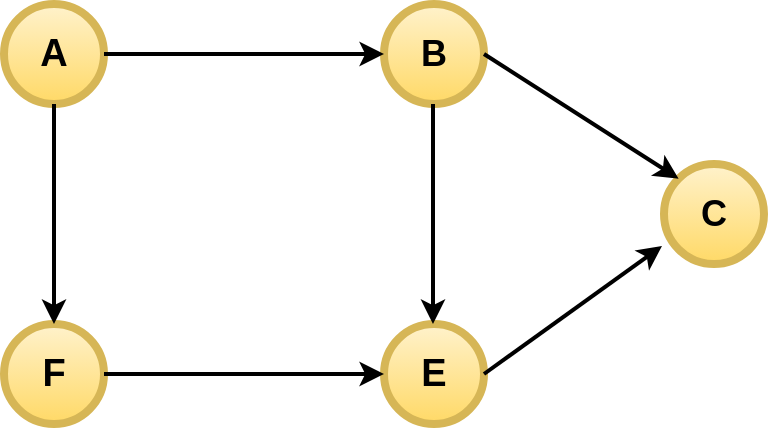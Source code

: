 <mxfile version="24.0.2" type="github">
  <diagram name="Page-1" id="IQhDEu-CzyqysFeyJH2f">
    <mxGraphModel dx="880" dy="434" grid="1" gridSize="10" guides="1" tooltips="1" connect="1" arrows="1" fold="1" page="1" pageScale="1" pageWidth="850" pageHeight="1100" math="0" shadow="0">
      <root>
        <mxCell id="0" />
        <mxCell id="1" parent="0" />
        <mxCell id="pwVqVg-RK4_-Da-cYcVV-1" value="&lt;font style=&quot;font-size: 18px;&quot;&gt;C&lt;/font&gt;" style="ellipse;whiteSpace=wrap;html=1;aspect=fixed;fillColor=#fff2cc;strokeColor=#d6b656;gradientColor=#ffd966;fontStyle=1;labelBorderColor=none;strokeWidth=4;" vertex="1" parent="1">
          <mxGeometry x="480" y="190" width="50" height="50" as="geometry" />
        </mxCell>
        <mxCell id="pwVqVg-RK4_-Da-cYcVV-2" value="&lt;font style=&quot;font-size: 18px;&quot;&gt;B&lt;/font&gt;" style="ellipse;whiteSpace=wrap;html=1;aspect=fixed;fillColor=#fff2cc;strokeColor=#d6b656;gradientColor=#ffd966;fontStyle=1;labelBorderColor=none;strokeWidth=4;" vertex="1" parent="1">
          <mxGeometry x="340" y="110" width="50" height="50" as="geometry" />
        </mxCell>
        <mxCell id="pwVqVg-RK4_-Da-cYcVV-3" value="&lt;font style=&quot;font-size: 19px;&quot;&gt;A&lt;/font&gt;" style="ellipse;whiteSpace=wrap;html=1;aspect=fixed;fillColor=#fff2cc;strokeColor=#d6b656;gradientColor=#ffd966;fontStyle=1;labelBorderColor=none;strokeWidth=4;" vertex="1" parent="1">
          <mxGeometry x="150" y="110" width="50" height="50" as="geometry" />
        </mxCell>
        <mxCell id="pwVqVg-RK4_-Da-cYcVV-4" value="&lt;span style=&quot;font-size: 19px;&quot;&gt;F&lt;/span&gt;" style="ellipse;whiteSpace=wrap;html=1;aspect=fixed;fillColor=#fff2cc;strokeColor=#d6b656;gradientColor=#ffd966;fontStyle=1;labelBorderColor=none;strokeWidth=4;" vertex="1" parent="1">
          <mxGeometry x="150" y="270" width="50" height="50" as="geometry" />
        </mxCell>
        <mxCell id="pwVqVg-RK4_-Da-cYcVV-5" value="&lt;span style=&quot;font-size: 19px;&quot;&gt;E&lt;/span&gt;" style="ellipse;whiteSpace=wrap;html=1;aspect=fixed;fillColor=#fff2cc;strokeColor=#d6b656;gradientColor=#ffd966;fontStyle=1;labelBorderColor=none;strokeWidth=4;" vertex="1" parent="1">
          <mxGeometry x="340" y="270" width="50" height="50" as="geometry" />
        </mxCell>
        <mxCell id="pwVqVg-RK4_-Da-cYcVV-6" value="" style="endArrow=classic;html=1;rounded=0;strokeWidth=2;exitX=1;exitY=0.5;exitDx=0;exitDy=0;entryX=0;entryY=0.5;entryDx=0;entryDy=0;" edge="1" parent="1" source="pwVqVg-RK4_-Da-cYcVV-3" target="pwVqVg-RK4_-Da-cYcVV-2">
          <mxGeometry width="50" height="50" relative="1" as="geometry">
            <mxPoint x="400" y="250" as="sourcePoint" />
            <mxPoint x="450" y="200" as="targetPoint" />
          </mxGeometry>
        </mxCell>
        <mxCell id="pwVqVg-RK4_-Da-cYcVV-7" value="" style="endArrow=classic;html=1;rounded=0;strokeWidth=2;exitX=1;exitY=0.5;exitDx=0;exitDy=0;entryX=0;entryY=0.5;entryDx=0;entryDy=0;" edge="1" parent="1" source="pwVqVg-RK4_-Da-cYcVV-4" target="pwVqVg-RK4_-Da-cYcVV-5">
          <mxGeometry width="50" height="50" relative="1" as="geometry">
            <mxPoint x="210" y="294.5" as="sourcePoint" />
            <mxPoint x="330" y="300" as="targetPoint" />
          </mxGeometry>
        </mxCell>
        <mxCell id="pwVqVg-RK4_-Da-cYcVV-8" value="" style="endArrow=classic;html=1;rounded=0;strokeWidth=2;exitX=0.5;exitY=1;exitDx=0;exitDy=0;entryX=0.5;entryY=0;entryDx=0;entryDy=0;entryPerimeter=0;" edge="1" parent="1" source="pwVqVg-RK4_-Da-cYcVV-3" target="pwVqVg-RK4_-Da-cYcVV-4">
          <mxGeometry width="50" height="50" relative="1" as="geometry">
            <mxPoint x="180" y="170" as="sourcePoint" />
            <mxPoint x="170" y="260" as="targetPoint" />
            <Array as="points">
              <mxPoint x="175" y="210" />
            </Array>
          </mxGeometry>
        </mxCell>
        <mxCell id="pwVqVg-RK4_-Da-cYcVV-9" value="" style="endArrow=classic;html=1;rounded=0;strokeWidth=2;exitX=0.5;exitY=1;exitDx=0;exitDy=0;entryX=0.5;entryY=0;entryDx=0;entryDy=0;entryPerimeter=0;" edge="1" parent="1">
          <mxGeometry width="50" height="50" relative="1" as="geometry">
            <mxPoint x="364.5" y="160" as="sourcePoint" />
            <mxPoint x="364.5" y="270" as="targetPoint" />
            <Array as="points" />
          </mxGeometry>
        </mxCell>
        <mxCell id="pwVqVg-RK4_-Da-cYcVV-10" value="" style="endArrow=classic;html=1;rounded=0;strokeWidth=2;exitX=1;exitY=0.5;exitDx=0;exitDy=0;entryX=-0.02;entryY=0.82;entryDx=0;entryDy=0;entryPerimeter=0;" edge="1" parent="1" source="pwVqVg-RK4_-Da-cYcVV-5" target="pwVqVg-RK4_-Da-cYcVV-1">
          <mxGeometry width="50" height="50" relative="1" as="geometry">
            <mxPoint x="410" y="270" as="sourcePoint" />
            <mxPoint x="460" y="220" as="targetPoint" />
          </mxGeometry>
        </mxCell>
        <mxCell id="pwVqVg-RK4_-Da-cYcVV-11" value="" style="endArrow=classic;html=1;rounded=0;strokeWidth=2;entryX=0;entryY=0;entryDx=0;entryDy=0;exitX=1;exitY=0.5;exitDx=0;exitDy=0;" edge="1" parent="1" source="pwVqVg-RK4_-Da-cYcVV-2" target="pwVqVg-RK4_-Da-cYcVV-1">
          <mxGeometry width="50" height="50" relative="1" as="geometry">
            <mxPoint x="400" y="80" as="sourcePoint" />
            <mxPoint x="489" y="190" as="targetPoint" />
          </mxGeometry>
        </mxCell>
      </root>
    </mxGraphModel>
  </diagram>
</mxfile>
